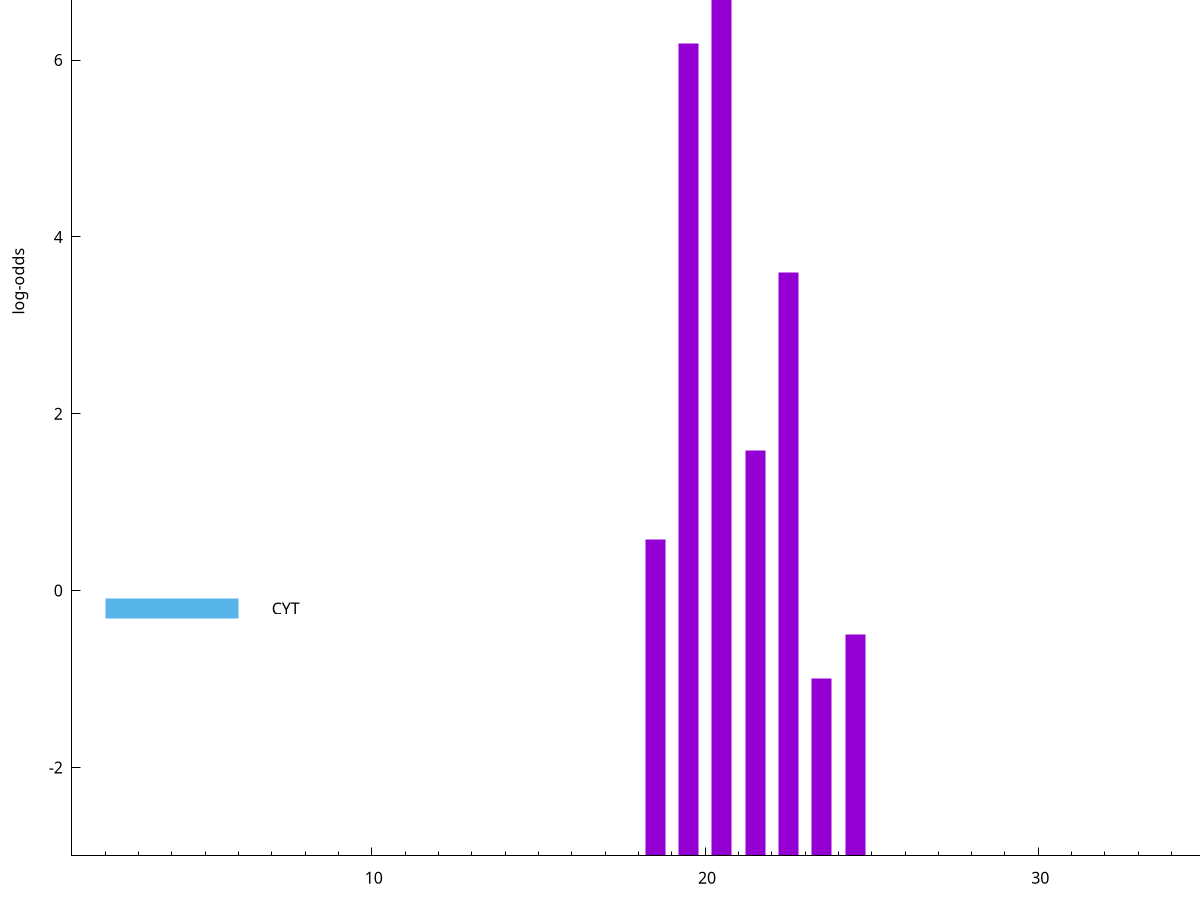 set title "LipoP predictions for SRR4065679.gff"
set size 2., 1.4
set xrange [1:70] 
set mxtics 10
set yrange [-3:10]
set y2range [0:13]
set ylabel "log-odds"
set term postscript eps color solid "Helvetica" 30
set output "SRR4065679.gff31.eps"
set arrow from 2,8.01229 to 6,8.01229 nohead lt 1 lw 20
set label "SpI" at 7,8.01229
set arrow from 2,-0.200913 to 6,-0.200913 nohead lt 3 lw 20
set label "CYT" at 7,-0.200913
set arrow from 2,8.01229 to 6,8.01229 nohead lt 1 lw 20
set label "SpI" at 7,8.01229
# NOTE: The scores below are the log-odds scores with the threshold
# NOTE: subtracted (a hack to make gnuplot make the histogram all
# NOTE: look nice).
plot "-" axes x1y2 title "" with impulses lt 1 lw 20
20.500000 10.384750
19.500000 9.192080
22.500000 6.595960
21.500000 4.579560
18.500000 3.575146
24.500000 2.508026
23.500000 2.011009
e
exit
